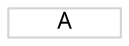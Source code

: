 digraph "simple-arithmetic"
{
rankdir=BT;
ranksep=0.3;
nodesep=0.1;
graph [fontname=Sans fontsize=11];
node [shape=box color=lightgray fontname=Sans fontsize=11 margin="0.02,0.02" height=0.2 ];
edge [fontname=Sans fontsize=11];
"c0_A" [label="A" URL="#c0_A" tooltip="A&#10;  [ 1 + 2 * 3 = 9 ]&#10;"];
}